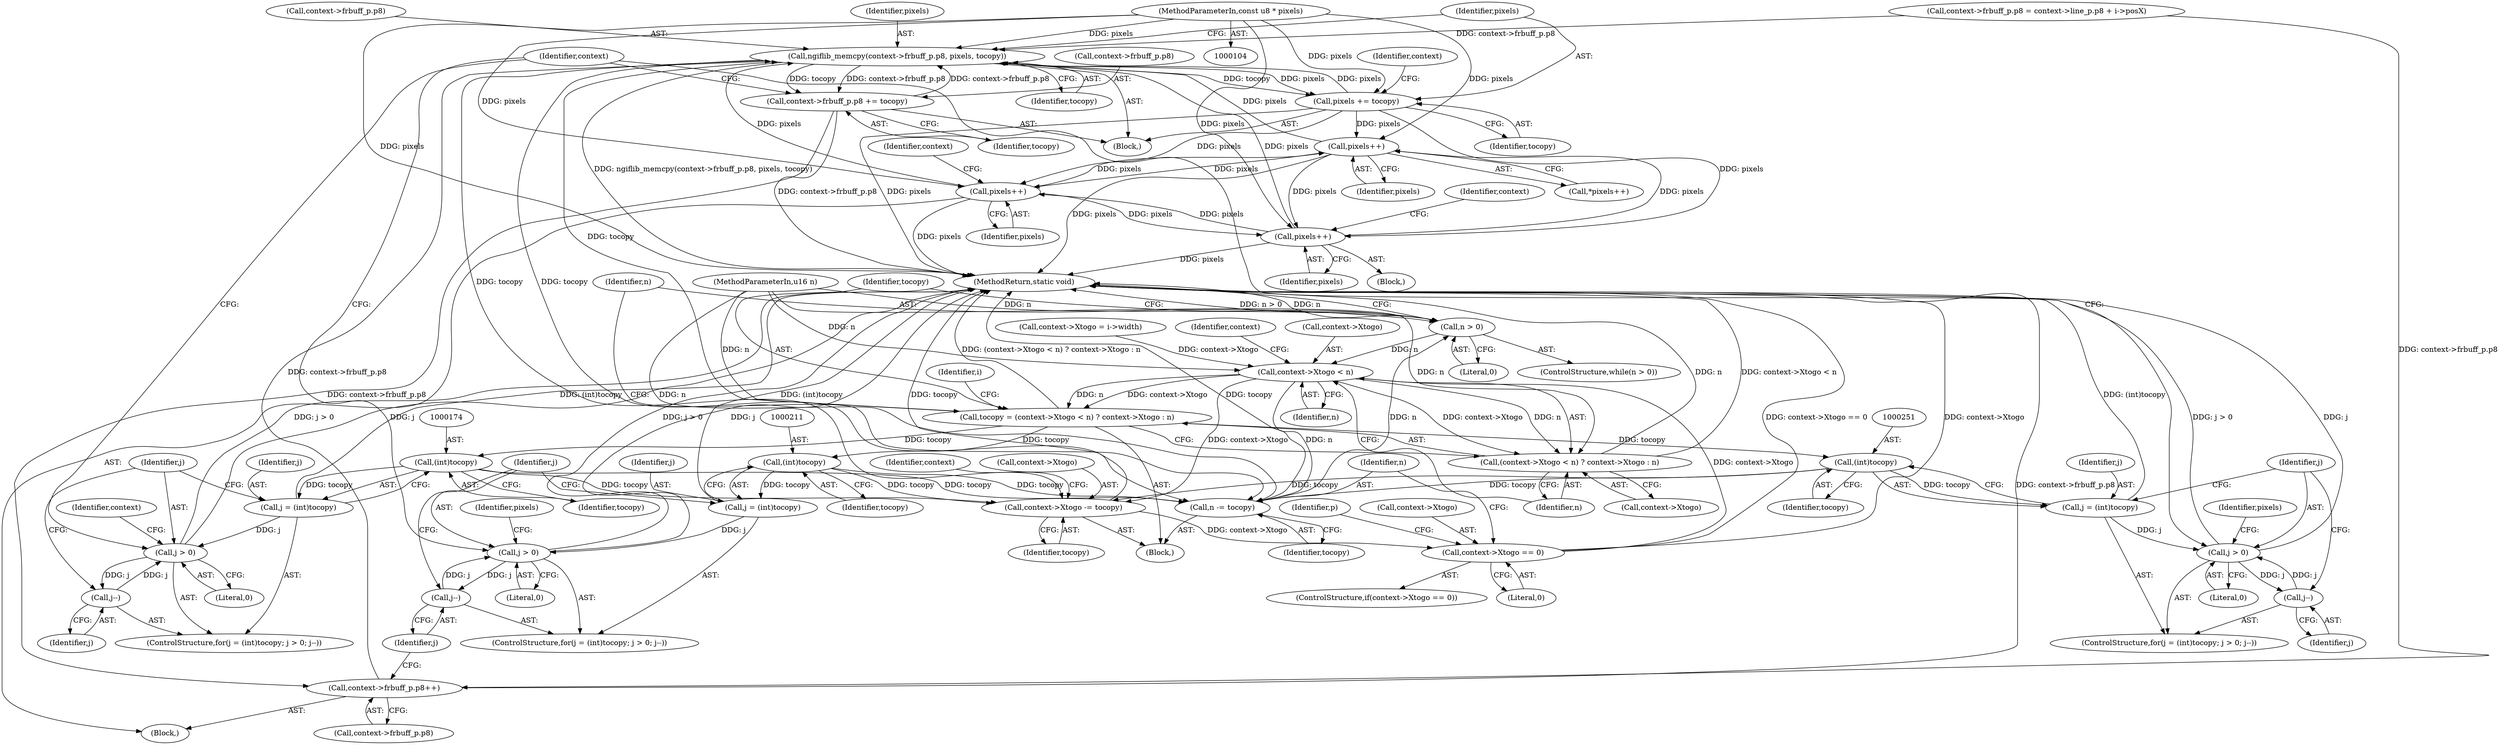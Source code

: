 digraph "0_ngiflib_37d939a6f511d16d4c95678025c235fe62e6417a_0@pointer" {
"1000107" [label="(MethodParameterIn,const u8 * pixels)"];
"1000149" [label="(Call,ngiflib_memcpy(context->frbuff_p.p8, pixels, tocopy))"];
"1000157" [label="(Call,pixels += tocopy)"];
"1000195" [label="(Call,pixels++)"];
"1000237" [label="(Call,pixels++)"];
"1000282" [label="(Call,pixels++)"];
"1000160" [label="(Call,context->frbuff_p.p8 += tocopy)"];
"1000239" [label="(Call,context->frbuff_p.p8++)"];
"1000290" [label="(Call,context->Xtogo -= tocopy)"];
"1000296" [label="(Call,context->Xtogo == 0)"];
"1000125" [label="(Call,context->Xtogo < n)"];
"1000122" [label="(Call,tocopy = (context->Xtogo < n) ? context->Xtogo : n)"];
"1000173" [label="(Call,(int)tocopy)"];
"1000171" [label="(Call,j = (int)tocopy)"];
"1000176" [label="(Call,j > 0)"];
"1000179" [label="(Call,j--)"];
"1000507" [label="(Call,n -= tocopy)"];
"1000118" [label="(Call,n > 0)"];
"1000210" [label="(Call,(int)tocopy)"];
"1000208" [label="(Call,j = (int)tocopy)"];
"1000213" [label="(Call,j > 0)"];
"1000216" [label="(Call,j--)"];
"1000250" [label="(Call,(int)tocopy)"];
"1000248" [label="(Call,j = (int)tocopy)"];
"1000253" [label="(Call,j > 0)"];
"1000256" [label="(Call,j--)"];
"1000124" [label="(Call,(context->Xtogo < n) ? context->Xtogo : n)"];
"1000150" [label="(Call,context->frbuff_p.p8)"];
"1000508" [label="(Identifier,n)"];
"1000175" [label="(Identifier,tocopy)"];
"1000180" [label="(Identifier,j)"];
"1000161" [label="(Call,context->frbuff_p.p8)"];
"1000295" [label="(ControlStructure,if(context->Xtogo == 0))"];
"1000507" [label="(Call,n -= tocopy)"];
"1000454" [label="(Call,context->frbuff_p.p8 = context->line_p.p8 + i->posX)"];
"1000119" [label="(Identifier,n)"];
"1000159" [label="(Identifier,tocopy)"];
"1000133" [label="(Identifier,n)"];
"1000210" [label="(Call,(int)tocopy)"];
"1000177" [label="(Identifier,j)"];
"1000247" [label="(ControlStructure,for(j = (int)tocopy; j > 0; j--))"];
"1000194" [label="(Call,*pixels++)"];
"1000254" [label="(Identifier,j)"];
"1000120" [label="(Literal,0)"];
"1000253" [label="(Call,j > 0)"];
"1000213" [label="(Call,j > 0)"];
"1000256" [label="(Call,j--)"];
"1000107" [label="(MethodParameterIn,const u8 * pixels)"];
"1000212" [label="(Identifier,tocopy)"];
"1000209" [label="(Identifier,j)"];
"1000242" [label="(Identifier,context)"];
"1000196" [label="(Identifier,pixels)"];
"1000187" [label="(Identifier,context)"];
"1000294" [label="(Identifier,tocopy)"];
"1000214" [label="(Identifier,j)"];
"1000122" [label="(Call,tocopy = (context->Xtogo < n) ? context->Xtogo : n)"];
"1000296" [label="(Call,context->Xtogo == 0)"];
"1000155" [label="(Identifier,pixels)"];
"1000208" [label="(Call,j = (int)tocopy)"];
"1000217" [label="(Identifier,j)"];
"1000298" [label="(Identifier,context)"];
"1000300" [label="(Literal,0)"];
"1000121" [label="(Block,)"];
"1000131" [label="(Identifier,context)"];
"1000258" [label="(Block,)"];
"1000156" [label="(Identifier,tocopy)"];
"1000304" [label="(Identifier,p)"];
"1000239" [label="(Call,context->frbuff_p.p8++)"];
"1000250" [label="(Call,(int)tocopy)"];
"1000126" [label="(Call,context->Xtogo)"];
"1000283" [label="(Identifier,pixels)"];
"1000148" [label="(Block,)"];
"1000314" [label="(Call,context->Xtogo = i->width)"];
"1000172" [label="(Identifier,j)"];
"1000166" [label="(Identifier,tocopy)"];
"1000282" [label="(Call,pixels++)"];
"1000130" [label="(Call,context->Xtogo)"];
"1000248" [label="(Call,j = (int)tocopy)"];
"1000509" [label="(Identifier,tocopy)"];
"1000292" [label="(Identifier,context)"];
"1000287" [label="(Identifier,context)"];
"1000125" [label="(Call,context->Xtogo < n)"];
"1000173" [label="(Call,(int)tocopy)"];
"1000195" [label="(Call,pixels++)"];
"1000238" [label="(Identifier,pixels)"];
"1000123" [label="(Identifier,tocopy)"];
"1000237" [label="(Call,pixels++)"];
"1000158" [label="(Identifier,pixels)"];
"1000240" [label="(Call,context->frbuff_p.p8)"];
"1000117" [label="(ControlStructure,while(n > 0))"];
"1000249" [label="(Identifier,j)"];
"1000222" [label="(Identifier,pixels)"];
"1000118" [label="(Call,n > 0)"];
"1000176" [label="(Call,j > 0)"];
"1000160" [label="(Call,context->frbuff_p.p8 += tocopy)"];
"1000216" [label="(Call,j--)"];
"1000215" [label="(Literal,0)"];
"1000171" [label="(Call,j = (int)tocopy)"];
"1000157" [label="(Call,pixels += tocopy)"];
"1000257" [label="(Identifier,j)"];
"1000510" [label="(MethodReturn,static void)"];
"1000207" [label="(ControlStructure,for(j = (int)tocopy; j > 0; j--))"];
"1000179" [label="(Call,j--)"];
"1000262" [label="(Identifier,pixels)"];
"1000138" [label="(Identifier,i)"];
"1000297" [label="(Call,context->Xtogo)"];
"1000170" [label="(ControlStructure,for(j = (int)tocopy; j > 0; j--))"];
"1000178" [label="(Literal,0)"];
"1000149" [label="(Call,ngiflib_memcpy(context->frbuff_p.p8, pixels, tocopy))"];
"1000108" [label="(MethodParameterIn,u16 n)"];
"1000291" [label="(Call,context->Xtogo)"];
"1000124" [label="(Call,(context->Xtogo < n) ? context->Xtogo : n)"];
"1000129" [label="(Identifier,n)"];
"1000290" [label="(Call,context->Xtogo -= tocopy)"];
"1000163" [label="(Identifier,context)"];
"1000218" [label="(Block,)"];
"1000252" [label="(Identifier,tocopy)"];
"1000255" [label="(Literal,0)"];
"1000107" -> "1000104"  [label="AST: "];
"1000107" -> "1000510"  [label="DDG: pixels"];
"1000107" -> "1000149"  [label="DDG: pixels"];
"1000107" -> "1000157"  [label="DDG: pixels"];
"1000107" -> "1000195"  [label="DDG: pixels"];
"1000107" -> "1000237"  [label="DDG: pixels"];
"1000107" -> "1000282"  [label="DDG: pixels"];
"1000149" -> "1000148"  [label="AST: "];
"1000149" -> "1000156"  [label="CFG: "];
"1000150" -> "1000149"  [label="AST: "];
"1000155" -> "1000149"  [label="AST: "];
"1000156" -> "1000149"  [label="AST: "];
"1000158" -> "1000149"  [label="CFG: "];
"1000149" -> "1000510"  [label="DDG: ngiflib_memcpy(context->frbuff_p.p8, pixels, tocopy)"];
"1000454" -> "1000149"  [label="DDG: context->frbuff_p.p8"];
"1000239" -> "1000149"  [label="DDG: context->frbuff_p.p8"];
"1000160" -> "1000149"  [label="DDG: context->frbuff_p.p8"];
"1000237" -> "1000149"  [label="DDG: pixels"];
"1000157" -> "1000149"  [label="DDG: pixels"];
"1000195" -> "1000149"  [label="DDG: pixels"];
"1000282" -> "1000149"  [label="DDG: pixels"];
"1000122" -> "1000149"  [label="DDG: tocopy"];
"1000149" -> "1000157"  [label="DDG: tocopy"];
"1000149" -> "1000157"  [label="DDG: pixels"];
"1000149" -> "1000160"  [label="DDG: tocopy"];
"1000149" -> "1000160"  [label="DDG: context->frbuff_p.p8"];
"1000149" -> "1000290"  [label="DDG: tocopy"];
"1000149" -> "1000507"  [label="DDG: tocopy"];
"1000157" -> "1000148"  [label="AST: "];
"1000157" -> "1000159"  [label="CFG: "];
"1000158" -> "1000157"  [label="AST: "];
"1000159" -> "1000157"  [label="AST: "];
"1000163" -> "1000157"  [label="CFG: "];
"1000157" -> "1000510"  [label="DDG: pixels"];
"1000157" -> "1000195"  [label="DDG: pixels"];
"1000157" -> "1000237"  [label="DDG: pixels"];
"1000157" -> "1000282"  [label="DDG: pixels"];
"1000195" -> "1000194"  [label="AST: "];
"1000195" -> "1000196"  [label="CFG: "];
"1000196" -> "1000195"  [label="AST: "];
"1000194" -> "1000195"  [label="CFG: "];
"1000195" -> "1000510"  [label="DDG: pixels"];
"1000237" -> "1000195"  [label="DDG: pixels"];
"1000282" -> "1000195"  [label="DDG: pixels"];
"1000195" -> "1000237"  [label="DDG: pixels"];
"1000195" -> "1000282"  [label="DDG: pixels"];
"1000237" -> "1000218"  [label="AST: "];
"1000237" -> "1000238"  [label="CFG: "];
"1000238" -> "1000237"  [label="AST: "];
"1000242" -> "1000237"  [label="CFG: "];
"1000237" -> "1000510"  [label="DDG: pixels"];
"1000282" -> "1000237"  [label="DDG: pixels"];
"1000237" -> "1000282"  [label="DDG: pixels"];
"1000282" -> "1000258"  [label="AST: "];
"1000282" -> "1000283"  [label="CFG: "];
"1000283" -> "1000282"  [label="AST: "];
"1000287" -> "1000282"  [label="CFG: "];
"1000282" -> "1000510"  [label="DDG: pixels"];
"1000160" -> "1000148"  [label="AST: "];
"1000160" -> "1000166"  [label="CFG: "];
"1000161" -> "1000160"  [label="AST: "];
"1000166" -> "1000160"  [label="AST: "];
"1000292" -> "1000160"  [label="CFG: "];
"1000160" -> "1000510"  [label="DDG: context->frbuff_p.p8"];
"1000160" -> "1000239"  [label="DDG: context->frbuff_p.p8"];
"1000239" -> "1000218"  [label="AST: "];
"1000239" -> "1000240"  [label="CFG: "];
"1000240" -> "1000239"  [label="AST: "];
"1000217" -> "1000239"  [label="CFG: "];
"1000239" -> "1000510"  [label="DDG: context->frbuff_p.p8"];
"1000454" -> "1000239"  [label="DDG: context->frbuff_p.p8"];
"1000290" -> "1000121"  [label="AST: "];
"1000290" -> "1000294"  [label="CFG: "];
"1000291" -> "1000290"  [label="AST: "];
"1000294" -> "1000290"  [label="AST: "];
"1000298" -> "1000290"  [label="CFG: "];
"1000290" -> "1000510"  [label="DDG: tocopy"];
"1000250" -> "1000290"  [label="DDG: tocopy"];
"1000210" -> "1000290"  [label="DDG: tocopy"];
"1000173" -> "1000290"  [label="DDG: tocopy"];
"1000125" -> "1000290"  [label="DDG: context->Xtogo"];
"1000290" -> "1000296"  [label="DDG: context->Xtogo"];
"1000296" -> "1000295"  [label="AST: "];
"1000296" -> "1000300"  [label="CFG: "];
"1000297" -> "1000296"  [label="AST: "];
"1000300" -> "1000296"  [label="AST: "];
"1000304" -> "1000296"  [label="CFG: "];
"1000508" -> "1000296"  [label="CFG: "];
"1000296" -> "1000510"  [label="DDG: context->Xtogo"];
"1000296" -> "1000510"  [label="DDG: context->Xtogo == 0"];
"1000296" -> "1000125"  [label="DDG: context->Xtogo"];
"1000125" -> "1000124"  [label="AST: "];
"1000125" -> "1000129"  [label="CFG: "];
"1000126" -> "1000125"  [label="AST: "];
"1000129" -> "1000125"  [label="AST: "];
"1000131" -> "1000125"  [label="CFG: "];
"1000133" -> "1000125"  [label="CFG: "];
"1000125" -> "1000122"  [label="DDG: context->Xtogo"];
"1000125" -> "1000122"  [label="DDG: n"];
"1000314" -> "1000125"  [label="DDG: context->Xtogo"];
"1000118" -> "1000125"  [label="DDG: n"];
"1000108" -> "1000125"  [label="DDG: n"];
"1000125" -> "1000124"  [label="DDG: context->Xtogo"];
"1000125" -> "1000124"  [label="DDG: n"];
"1000125" -> "1000507"  [label="DDG: n"];
"1000122" -> "1000121"  [label="AST: "];
"1000122" -> "1000124"  [label="CFG: "];
"1000123" -> "1000122"  [label="AST: "];
"1000124" -> "1000122"  [label="AST: "];
"1000138" -> "1000122"  [label="CFG: "];
"1000122" -> "1000510"  [label="DDG: (context->Xtogo < n) ? context->Xtogo : n"];
"1000108" -> "1000122"  [label="DDG: n"];
"1000122" -> "1000173"  [label="DDG: tocopy"];
"1000122" -> "1000210"  [label="DDG: tocopy"];
"1000122" -> "1000250"  [label="DDG: tocopy"];
"1000173" -> "1000171"  [label="AST: "];
"1000173" -> "1000175"  [label="CFG: "];
"1000174" -> "1000173"  [label="AST: "];
"1000175" -> "1000173"  [label="AST: "];
"1000171" -> "1000173"  [label="CFG: "];
"1000173" -> "1000171"  [label="DDG: tocopy"];
"1000173" -> "1000507"  [label="DDG: tocopy"];
"1000171" -> "1000170"  [label="AST: "];
"1000172" -> "1000171"  [label="AST: "];
"1000177" -> "1000171"  [label="CFG: "];
"1000171" -> "1000510"  [label="DDG: (int)tocopy"];
"1000171" -> "1000176"  [label="DDG: j"];
"1000176" -> "1000170"  [label="AST: "];
"1000176" -> "1000178"  [label="CFG: "];
"1000177" -> "1000176"  [label="AST: "];
"1000178" -> "1000176"  [label="AST: "];
"1000187" -> "1000176"  [label="CFG: "];
"1000292" -> "1000176"  [label="CFG: "];
"1000176" -> "1000510"  [label="DDG: j > 0"];
"1000176" -> "1000510"  [label="DDG: j"];
"1000179" -> "1000176"  [label="DDG: j"];
"1000176" -> "1000179"  [label="DDG: j"];
"1000179" -> "1000170"  [label="AST: "];
"1000179" -> "1000180"  [label="CFG: "];
"1000180" -> "1000179"  [label="AST: "];
"1000177" -> "1000179"  [label="CFG: "];
"1000507" -> "1000121"  [label="AST: "];
"1000507" -> "1000509"  [label="CFG: "];
"1000508" -> "1000507"  [label="AST: "];
"1000509" -> "1000507"  [label="AST: "];
"1000119" -> "1000507"  [label="CFG: "];
"1000507" -> "1000510"  [label="DDG: tocopy"];
"1000507" -> "1000118"  [label="DDG: n"];
"1000250" -> "1000507"  [label="DDG: tocopy"];
"1000210" -> "1000507"  [label="DDG: tocopy"];
"1000108" -> "1000507"  [label="DDG: n"];
"1000118" -> "1000117"  [label="AST: "];
"1000118" -> "1000120"  [label="CFG: "];
"1000119" -> "1000118"  [label="AST: "];
"1000120" -> "1000118"  [label="AST: "];
"1000123" -> "1000118"  [label="CFG: "];
"1000510" -> "1000118"  [label="CFG: "];
"1000118" -> "1000510"  [label="DDG: n > 0"];
"1000118" -> "1000510"  [label="DDG: n"];
"1000108" -> "1000118"  [label="DDG: n"];
"1000210" -> "1000208"  [label="AST: "];
"1000210" -> "1000212"  [label="CFG: "];
"1000211" -> "1000210"  [label="AST: "];
"1000212" -> "1000210"  [label="AST: "];
"1000208" -> "1000210"  [label="CFG: "];
"1000210" -> "1000208"  [label="DDG: tocopy"];
"1000208" -> "1000207"  [label="AST: "];
"1000209" -> "1000208"  [label="AST: "];
"1000214" -> "1000208"  [label="CFG: "];
"1000208" -> "1000510"  [label="DDG: (int)tocopy"];
"1000208" -> "1000213"  [label="DDG: j"];
"1000213" -> "1000207"  [label="AST: "];
"1000213" -> "1000215"  [label="CFG: "];
"1000214" -> "1000213"  [label="AST: "];
"1000215" -> "1000213"  [label="AST: "];
"1000222" -> "1000213"  [label="CFG: "];
"1000292" -> "1000213"  [label="CFG: "];
"1000213" -> "1000510"  [label="DDG: j"];
"1000213" -> "1000510"  [label="DDG: j > 0"];
"1000216" -> "1000213"  [label="DDG: j"];
"1000213" -> "1000216"  [label="DDG: j"];
"1000216" -> "1000207"  [label="AST: "];
"1000216" -> "1000217"  [label="CFG: "];
"1000217" -> "1000216"  [label="AST: "];
"1000214" -> "1000216"  [label="CFG: "];
"1000250" -> "1000248"  [label="AST: "];
"1000250" -> "1000252"  [label="CFG: "];
"1000251" -> "1000250"  [label="AST: "];
"1000252" -> "1000250"  [label="AST: "];
"1000248" -> "1000250"  [label="CFG: "];
"1000250" -> "1000248"  [label="DDG: tocopy"];
"1000248" -> "1000247"  [label="AST: "];
"1000249" -> "1000248"  [label="AST: "];
"1000254" -> "1000248"  [label="CFG: "];
"1000248" -> "1000510"  [label="DDG: (int)tocopy"];
"1000248" -> "1000253"  [label="DDG: j"];
"1000253" -> "1000247"  [label="AST: "];
"1000253" -> "1000255"  [label="CFG: "];
"1000254" -> "1000253"  [label="AST: "];
"1000255" -> "1000253"  [label="AST: "];
"1000262" -> "1000253"  [label="CFG: "];
"1000292" -> "1000253"  [label="CFG: "];
"1000253" -> "1000510"  [label="DDG: j > 0"];
"1000253" -> "1000510"  [label="DDG: j"];
"1000256" -> "1000253"  [label="DDG: j"];
"1000253" -> "1000256"  [label="DDG: j"];
"1000256" -> "1000247"  [label="AST: "];
"1000256" -> "1000257"  [label="CFG: "];
"1000257" -> "1000256"  [label="AST: "];
"1000254" -> "1000256"  [label="CFG: "];
"1000124" -> "1000130"  [label="CFG: "];
"1000124" -> "1000133"  [label="CFG: "];
"1000130" -> "1000124"  [label="AST: "];
"1000133" -> "1000124"  [label="AST: "];
"1000124" -> "1000510"  [label="DDG: context->Xtogo < n"];
"1000124" -> "1000510"  [label="DDG: n"];
"1000108" -> "1000124"  [label="DDG: n"];
}
